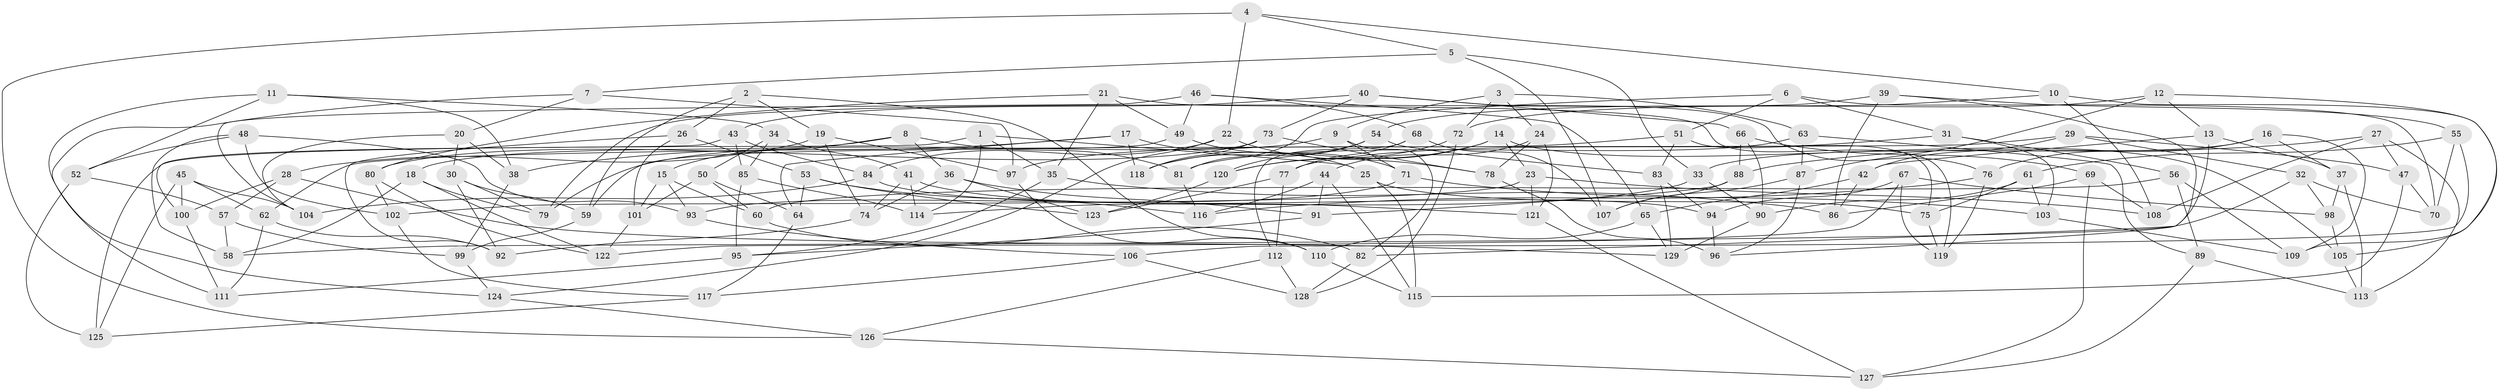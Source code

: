 // coarse degree distribution, {6: 0.43333333333333335, 4: 0.5666666666666667}
// Generated by graph-tools (version 1.1) at 2025/24/03/03/25 07:24:28]
// undirected, 129 vertices, 258 edges
graph export_dot {
graph [start="1"]
  node [color=gray90,style=filled];
  1;
  2;
  3;
  4;
  5;
  6;
  7;
  8;
  9;
  10;
  11;
  12;
  13;
  14;
  15;
  16;
  17;
  18;
  19;
  20;
  21;
  22;
  23;
  24;
  25;
  26;
  27;
  28;
  29;
  30;
  31;
  32;
  33;
  34;
  35;
  36;
  37;
  38;
  39;
  40;
  41;
  42;
  43;
  44;
  45;
  46;
  47;
  48;
  49;
  50;
  51;
  52;
  53;
  54;
  55;
  56;
  57;
  58;
  59;
  60;
  61;
  62;
  63;
  64;
  65;
  66;
  67;
  68;
  69;
  70;
  71;
  72;
  73;
  74;
  75;
  76;
  77;
  78;
  79;
  80;
  81;
  82;
  83;
  84;
  85;
  86;
  87;
  88;
  89;
  90;
  91;
  92;
  93;
  94;
  95;
  96;
  97;
  98;
  99;
  100;
  101;
  102;
  103;
  104;
  105;
  106;
  107;
  108;
  109;
  110;
  111;
  112;
  113;
  114;
  115;
  116;
  117;
  118;
  119;
  120;
  121;
  122;
  123;
  124;
  125;
  126;
  127;
  128;
  129;
  1 -- 125;
  1 -- 25;
  1 -- 114;
  1 -- 35;
  2 -- 19;
  2 -- 110;
  2 -- 26;
  2 -- 59;
  3 -- 24;
  3 -- 9;
  3 -- 72;
  3 -- 63;
  4 -- 5;
  4 -- 10;
  4 -- 22;
  4 -- 126;
  5 -- 33;
  5 -- 107;
  5 -- 7;
  6 -- 31;
  6 -- 51;
  6 -- 81;
  6 -- 70;
  7 -- 97;
  7 -- 20;
  7 -- 111;
  8 -- 81;
  8 -- 36;
  8 -- 18;
  8 -- 15;
  9 -- 82;
  9 -- 79;
  9 -- 71;
  10 -- 108;
  10 -- 54;
  10 -- 105;
  11 -- 34;
  11 -- 124;
  11 -- 52;
  11 -- 38;
  12 -- 109;
  12 -- 72;
  12 -- 13;
  12 -- 87;
  13 -- 42;
  13 -- 37;
  13 -- 82;
  14 -- 105;
  14 -- 120;
  14 -- 118;
  14 -- 23;
  15 -- 93;
  15 -- 101;
  15 -- 60;
  16 -- 37;
  16 -- 33;
  16 -- 109;
  16 -- 76;
  17 -- 118;
  17 -- 38;
  17 -- 25;
  17 -- 64;
  18 -- 58;
  18 -- 122;
  18 -- 79;
  19 -- 28;
  19 -- 74;
  19 -- 97;
  20 -- 30;
  20 -- 104;
  20 -- 38;
  21 -- 80;
  21 -- 49;
  21 -- 119;
  21 -- 35;
  22 -- 124;
  22 -- 78;
  22 -- 84;
  23 -- 108;
  23 -- 121;
  23 -- 102;
  24 -- 44;
  24 -- 121;
  24 -- 78;
  25 -- 75;
  25 -- 115;
  26 -- 92;
  26 -- 101;
  26 -- 53;
  27 -- 108;
  27 -- 47;
  27 -- 88;
  27 -- 113;
  28 -- 100;
  28 -- 57;
  28 -- 129;
  29 -- 32;
  29 -- 62;
  29 -- 42;
  29 -- 47;
  30 -- 59;
  30 -- 79;
  30 -- 92;
  31 -- 56;
  31 -- 77;
  31 -- 103;
  32 -- 58;
  32 -- 70;
  32 -- 98;
  33 -- 90;
  33 -- 114;
  34 -- 41;
  34 -- 50;
  34 -- 85;
  35 -- 86;
  35 -- 95;
  36 -- 123;
  36 -- 74;
  36 -- 91;
  37 -- 98;
  37 -- 113;
  38 -- 99;
  39 -- 96;
  39 -- 55;
  39 -- 86;
  39 -- 79;
  40 -- 76;
  40 -- 66;
  40 -- 43;
  40 -- 73;
  41 -- 114;
  41 -- 94;
  41 -- 74;
  42 -- 65;
  42 -- 86;
  43 -- 100;
  43 -- 84;
  43 -- 85;
  44 -- 91;
  44 -- 116;
  44 -- 115;
  45 -- 62;
  45 -- 125;
  45 -- 100;
  45 -- 104;
  46 -- 104;
  46 -- 65;
  46 -- 68;
  46 -- 49;
  47 -- 115;
  47 -- 70;
  48 -- 102;
  48 -- 52;
  48 -- 58;
  48 -- 93;
  49 -- 71;
  49 -- 59;
  50 -- 64;
  50 -- 60;
  50 -- 101;
  51 -- 83;
  51 -- 97;
  51 -- 75;
  52 -- 125;
  52 -- 57;
  53 -- 116;
  53 -- 64;
  53 -- 123;
  54 -- 118;
  54 -- 83;
  54 -- 120;
  55 -- 106;
  55 -- 70;
  55 -- 61;
  56 -- 109;
  56 -- 89;
  56 -- 60;
  57 -- 58;
  57 -- 99;
  59 -- 99;
  60 -- 82;
  61 -- 90;
  61 -- 75;
  61 -- 103;
  62 -- 92;
  62 -- 111;
  63 -- 89;
  63 -- 87;
  63 -- 81;
  64 -- 117;
  65 -- 110;
  65 -- 129;
  66 -- 90;
  66 -- 88;
  66 -- 69;
  67 -- 122;
  67 -- 119;
  67 -- 94;
  67 -- 98;
  68 -- 107;
  68 -- 77;
  68 -- 112;
  69 -- 127;
  69 -- 108;
  69 -- 86;
  71 -- 93;
  71 -- 103;
  72 -- 120;
  72 -- 128;
  73 -- 118;
  73 -- 80;
  73 -- 78;
  74 -- 92;
  75 -- 119;
  76 -- 119;
  76 -- 116;
  77 -- 123;
  77 -- 112;
  78 -- 96;
  80 -- 102;
  80 -- 122;
  81 -- 116;
  82 -- 128;
  83 -- 94;
  83 -- 129;
  84 -- 104;
  84 -- 121;
  85 -- 114;
  85 -- 95;
  87 -- 107;
  87 -- 96;
  88 -- 91;
  88 -- 107;
  89 -- 127;
  89 -- 113;
  90 -- 129;
  91 -- 95;
  93 -- 106;
  94 -- 96;
  95 -- 111;
  97 -- 110;
  98 -- 105;
  99 -- 124;
  100 -- 111;
  101 -- 122;
  102 -- 117;
  103 -- 109;
  105 -- 113;
  106 -- 117;
  106 -- 128;
  110 -- 115;
  112 -- 126;
  112 -- 128;
  117 -- 125;
  120 -- 123;
  121 -- 127;
  124 -- 126;
  126 -- 127;
}
